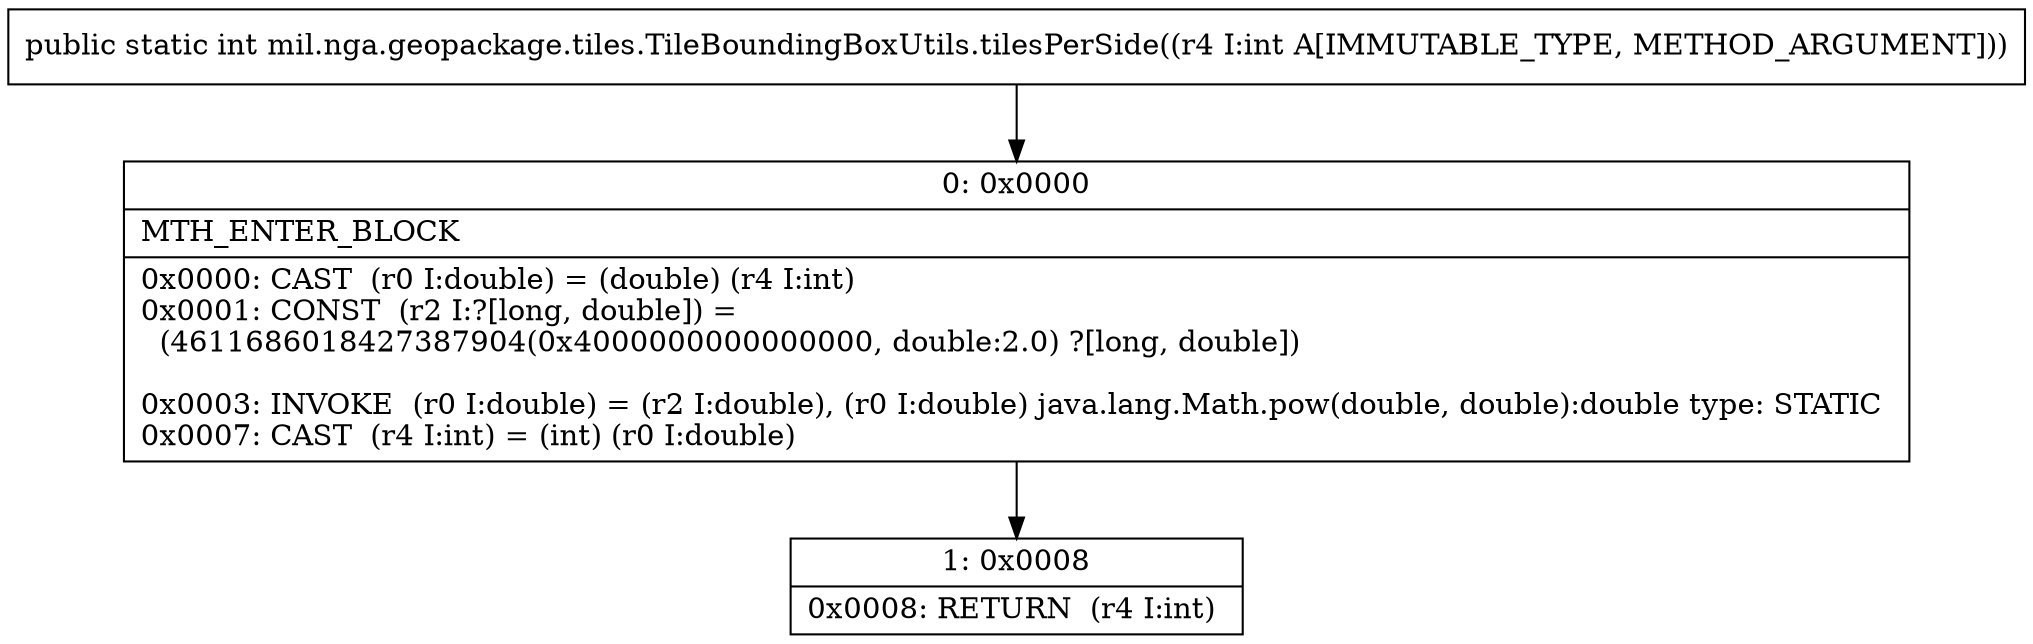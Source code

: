 digraph "CFG formil.nga.geopackage.tiles.TileBoundingBoxUtils.tilesPerSide(I)I" {
Node_0 [shape=record,label="{0\:\ 0x0000|MTH_ENTER_BLOCK\l|0x0000: CAST  (r0 I:double) = (double) (r4 I:int) \l0x0001: CONST  (r2 I:?[long, double]) = \l  (4611686018427387904(0x4000000000000000, double:2.0) ?[long, double])\l \l0x0003: INVOKE  (r0 I:double) = (r2 I:double), (r0 I:double) java.lang.Math.pow(double, double):double type: STATIC \l0x0007: CAST  (r4 I:int) = (int) (r0 I:double) \l}"];
Node_1 [shape=record,label="{1\:\ 0x0008|0x0008: RETURN  (r4 I:int) \l}"];
MethodNode[shape=record,label="{public static int mil.nga.geopackage.tiles.TileBoundingBoxUtils.tilesPerSide((r4 I:int A[IMMUTABLE_TYPE, METHOD_ARGUMENT])) }"];
MethodNode -> Node_0;
Node_0 -> Node_1;
}

